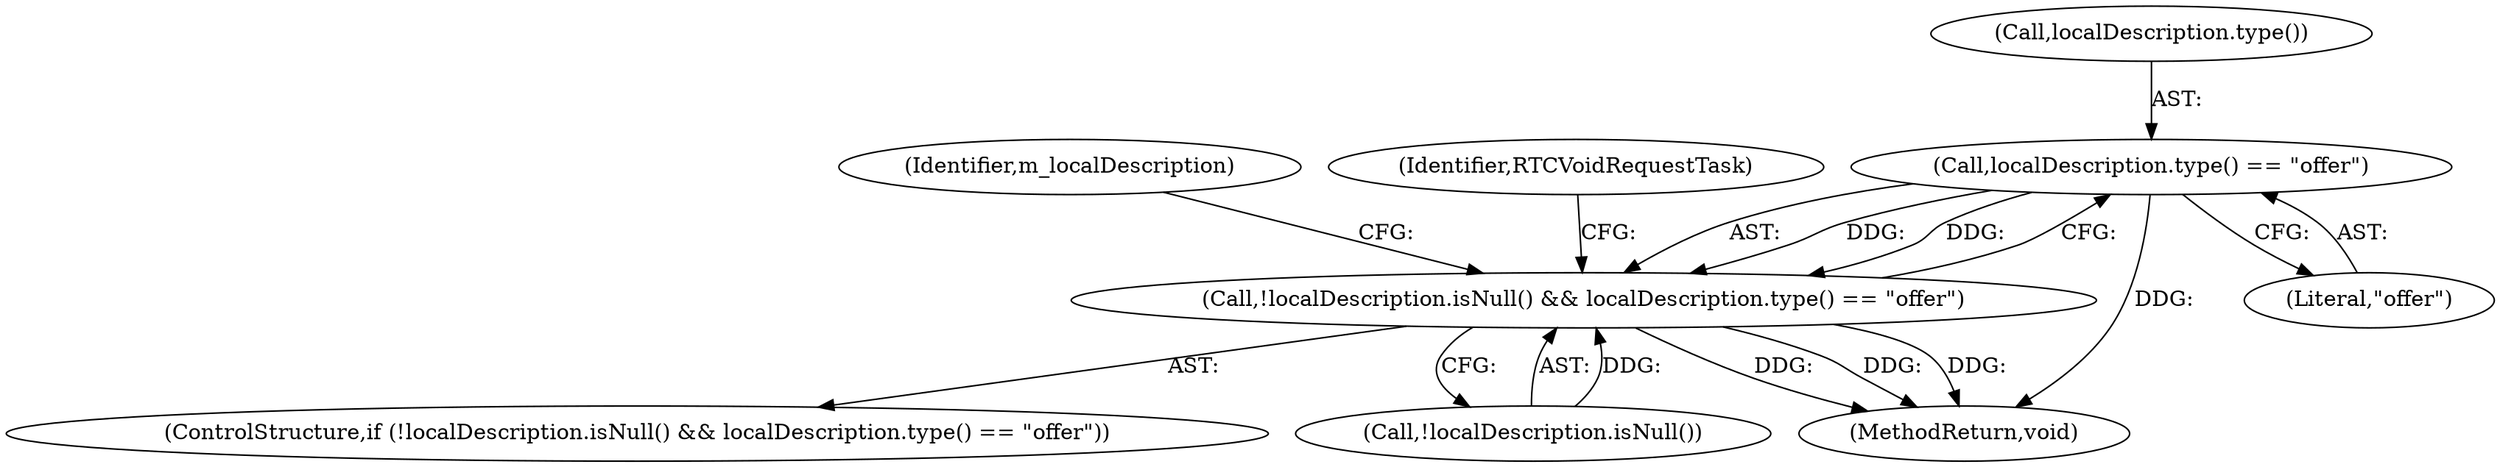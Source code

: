 digraph "1_Chrome_ab5e55ff333def909d025ac45da9ffa0d88a63f2_26@del" {
"1000108" [label="(Call,localDescription.type() == \"offer\")"];
"1000105" [label="(Call,!localDescription.isNull() && localDescription.type() == \"offer\")"];
"1000105" [label="(Call,!localDescription.isNull() && localDescription.type() == \"offer\")"];
"1000106" [label="(Call,!localDescription.isNull())"];
"1000108" [label="(Call,localDescription.type() == \"offer\")"];
"1000104" [label="(ControlStructure,if (!localDescription.isNull() && localDescription.type() == \"offer\"))"];
"1000122" [label="(MethodReturn,void)"];
"1000113" [label="(Identifier,m_localDescription)"];
"1000110" [label="(Literal,\"offer\")"];
"1000109" [label="(Call,localDescription.type())"];
"1000121" [label="(Identifier,RTCVoidRequestTask)"];
"1000108" -> "1000105"  [label="AST: "];
"1000108" -> "1000110"  [label="CFG: "];
"1000109" -> "1000108"  [label="AST: "];
"1000110" -> "1000108"  [label="AST: "];
"1000105" -> "1000108"  [label="CFG: "];
"1000108" -> "1000122"  [label="DDG: "];
"1000108" -> "1000105"  [label="DDG: "];
"1000108" -> "1000105"  [label="DDG: "];
"1000105" -> "1000104"  [label="AST: "];
"1000105" -> "1000106"  [label="CFG: "];
"1000106" -> "1000105"  [label="AST: "];
"1000113" -> "1000105"  [label="CFG: "];
"1000121" -> "1000105"  [label="CFG: "];
"1000105" -> "1000122"  [label="DDG: "];
"1000105" -> "1000122"  [label="DDG: "];
"1000105" -> "1000122"  [label="DDG: "];
"1000106" -> "1000105"  [label="DDG: "];
}
